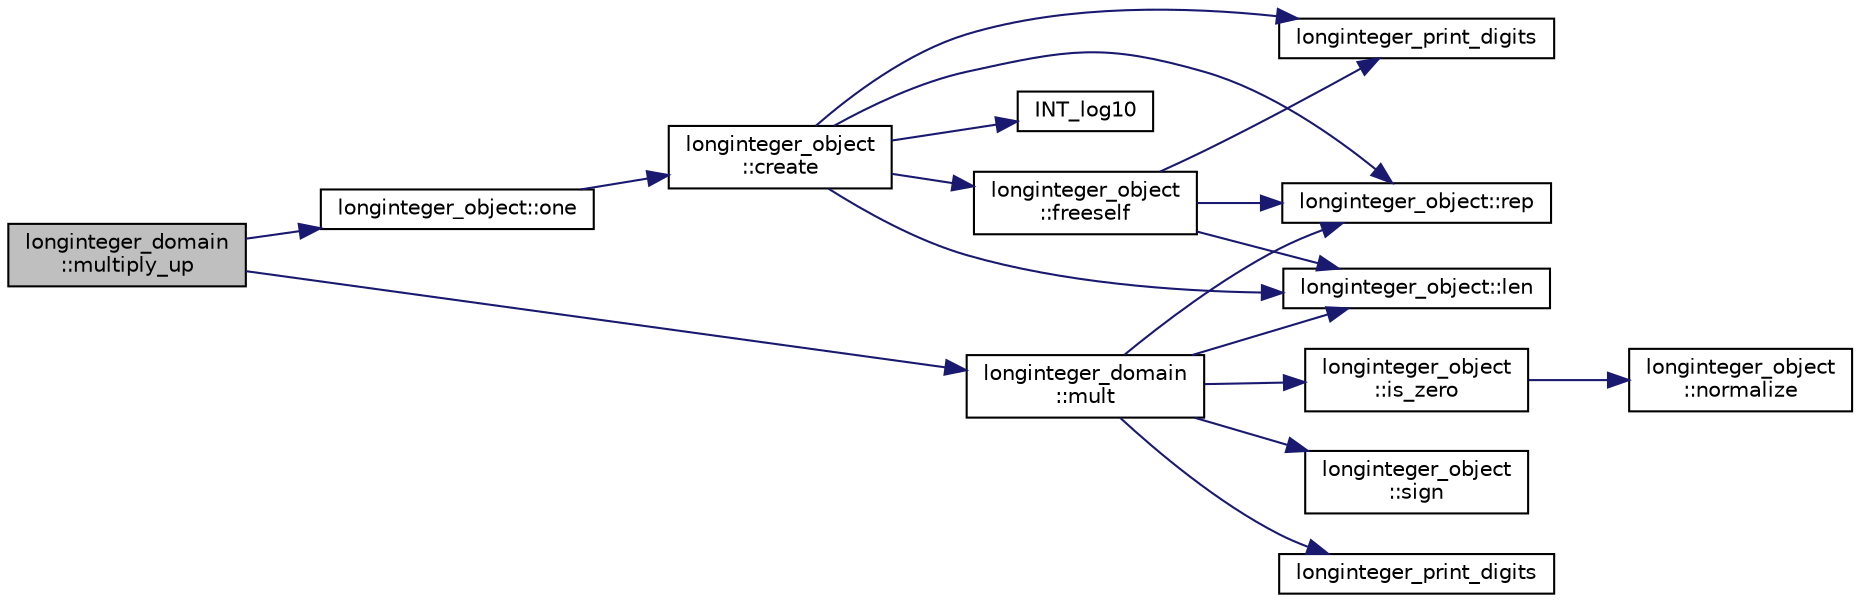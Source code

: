 digraph "longinteger_domain::multiply_up"
{
  edge [fontname="Helvetica",fontsize="10",labelfontname="Helvetica",labelfontsize="10"];
  node [fontname="Helvetica",fontsize="10",shape=record];
  rankdir="LR";
  Node556 [label="longinteger_domain\l::multiply_up",height=0.2,width=0.4,color="black", fillcolor="grey75", style="filled", fontcolor="black"];
  Node556 -> Node557 [color="midnightblue",fontsize="10",style="solid",fontname="Helvetica"];
  Node557 [label="longinteger_object::one",height=0.2,width=0.4,color="black", fillcolor="white", style="filled",URL="$dd/d7e/classlonginteger__object.html#a42ab2cb2b99f33da5eacd84039fee701"];
  Node557 -> Node558 [color="midnightblue",fontsize="10",style="solid",fontname="Helvetica"];
  Node558 [label="longinteger_object\l::create",height=0.2,width=0.4,color="black", fillcolor="white", style="filled",URL="$dd/d7e/classlonginteger__object.html#a95d2eebc60849c3963a49298b1f498c2"];
  Node558 -> Node559 [color="midnightblue",fontsize="10",style="solid",fontname="Helvetica"];
  Node559 [label="longinteger_object\l::freeself",height=0.2,width=0.4,color="black", fillcolor="white", style="filled",URL="$dd/d7e/classlonginteger__object.html#a06450f8c4795d81da6d680830ef958a1"];
  Node559 -> Node560 [color="midnightblue",fontsize="10",style="solid",fontname="Helvetica"];
  Node560 [label="longinteger_print_digits",height=0.2,width=0.4,color="black", fillcolor="white", style="filled",URL="$de/dc5/algebra__and__number__theory_8h.html#ac2bac7b12f5b6440b8dad275cd7a157d"];
  Node559 -> Node561 [color="midnightblue",fontsize="10",style="solid",fontname="Helvetica"];
  Node561 [label="longinteger_object::rep",height=0.2,width=0.4,color="black", fillcolor="white", style="filled",URL="$dd/d7e/classlonginteger__object.html#a3ecaf12738cc721d281c416503f241e2"];
  Node559 -> Node562 [color="midnightblue",fontsize="10",style="solid",fontname="Helvetica"];
  Node562 [label="longinteger_object::len",height=0.2,width=0.4,color="black", fillcolor="white", style="filled",URL="$dd/d7e/classlonginteger__object.html#a0bfeae35be8a6fd44ed7f76413596ab1"];
  Node558 -> Node563 [color="midnightblue",fontsize="10",style="solid",fontname="Helvetica"];
  Node563 [label="INT_log10",height=0.2,width=0.4,color="black", fillcolor="white", style="filled",URL="$de/dc5/algebra__and__number__theory_8h.html#a98bc0a6c562370a355165d2538dac250"];
  Node558 -> Node560 [color="midnightblue",fontsize="10",style="solid",fontname="Helvetica"];
  Node558 -> Node561 [color="midnightblue",fontsize="10",style="solid",fontname="Helvetica"];
  Node558 -> Node562 [color="midnightblue",fontsize="10",style="solid",fontname="Helvetica"];
  Node556 -> Node564 [color="midnightblue",fontsize="10",style="solid",fontname="Helvetica"];
  Node564 [label="longinteger_domain\l::mult",height=0.2,width=0.4,color="black", fillcolor="white", style="filled",URL="$d2/d7a/classlonginteger__domain.html#add02b012364cf88ba81d81930b284c35"];
  Node564 -> Node565 [color="midnightblue",fontsize="10",style="solid",fontname="Helvetica"];
  Node565 [label="longinteger_object\l::is_zero",height=0.2,width=0.4,color="black", fillcolor="white", style="filled",URL="$dd/d7e/classlonginteger__object.html#a0946732d08e5180a00480f4c40667101"];
  Node565 -> Node566 [color="midnightblue",fontsize="10",style="solid",fontname="Helvetica"];
  Node566 [label="longinteger_object\l::normalize",height=0.2,width=0.4,color="black", fillcolor="white", style="filled",URL="$dd/d7e/classlonginteger__object.html#ae27040d862a5624e98fc9582daa889ee"];
  Node564 -> Node567 [color="midnightblue",fontsize="10",style="solid",fontname="Helvetica"];
  Node567 [label="longinteger_object\l::sign",height=0.2,width=0.4,color="black", fillcolor="white", style="filled",URL="$dd/d7e/classlonginteger__object.html#ab69549d0bd669e44d776f14ab1a0a344"];
  Node564 -> Node562 [color="midnightblue",fontsize="10",style="solid",fontname="Helvetica"];
  Node564 -> Node568 [color="midnightblue",fontsize="10",style="solid",fontname="Helvetica"];
  Node568 [label="longinteger_print_digits",height=0.2,width=0.4,color="black", fillcolor="white", style="filled",URL="$d6/d94/longinteger__domain_8_c.html#ac2bac7b12f5b6440b8dad275cd7a157d"];
  Node564 -> Node561 [color="midnightblue",fontsize="10",style="solid",fontname="Helvetica"];
}
